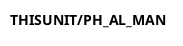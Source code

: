 @startuml
title THISUNIT/PH_AL_MAN
!define VENT_ATM    2
!define PRESS_AUTO  4
!define agitator_speed_1  50%
!define agitator_speed_2    80%
!define temperature_lo_sp   130 F
@enduml